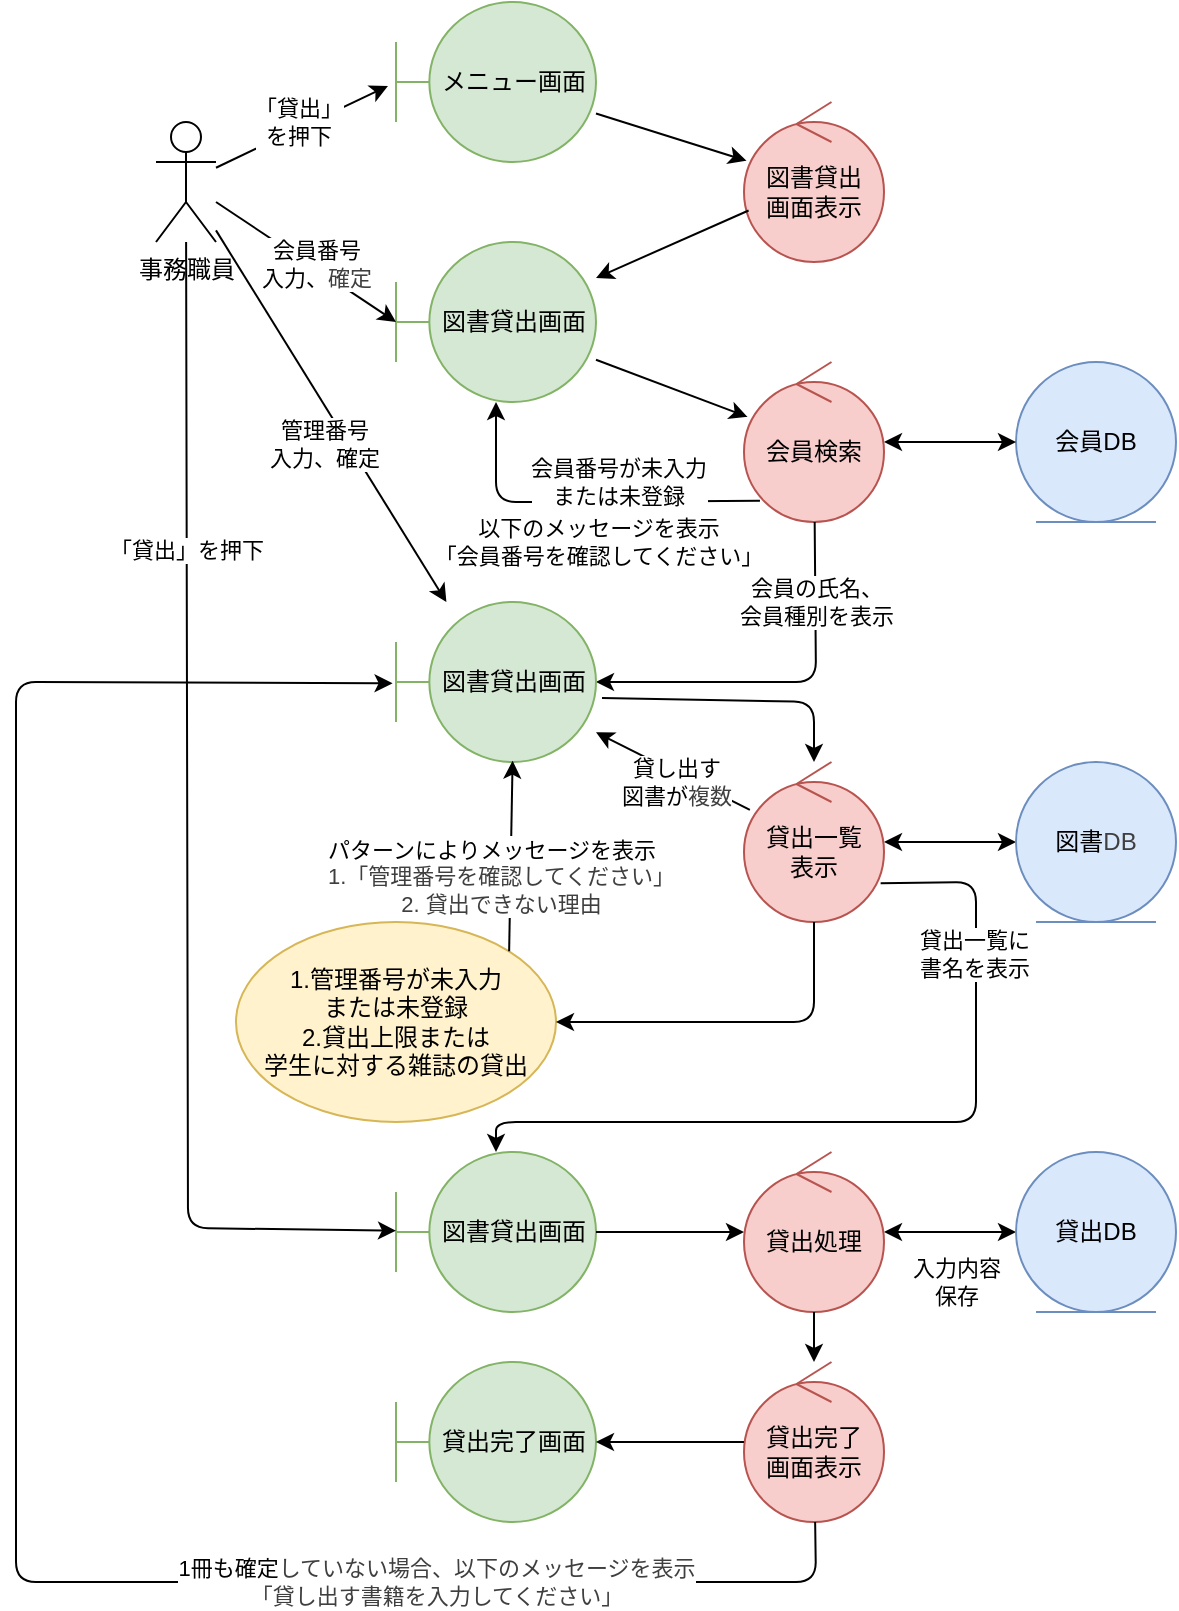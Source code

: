<mxfile>
    <diagram id="O7tvtLz7Ax9dU_mim_zc" name="ページ1">
        <mxGraphModel dx="1573" dy="419" grid="1" gridSize="10" guides="1" tooltips="1" connect="1" arrows="1" fold="1" page="1" pageScale="1" pageWidth="827" pageHeight="1169" background="#ffffff" math="0" shadow="0">
            <root>
                <mxCell id="0"/>
                <mxCell id="1" parent="0"/>
                <mxCell id="3" value="メニュー画面" style="shape=umlBoundary;whiteSpace=wrap;html=1;fillColor=#d5e8d4;strokeColor=#82b366;" parent="1" vertex="1">
                    <mxGeometry x="170" y="10" width="100" height="80" as="geometry"/>
                </mxCell>
                <mxCell id="4" value="" style="endArrow=classic;html=1;entryX=-0.04;entryY=0.525;entryDx=0;entryDy=0;entryPerimeter=0;" parent="1" source="2" target="3" edge="1">
                    <mxGeometry width="50" height="50" relative="1" as="geometry">
                        <mxPoint x="90" y="100" as="sourcePoint"/>
                        <mxPoint x="410" y="170" as="targetPoint"/>
                    </mxGeometry>
                </mxCell>
                <mxCell id="5" value="「貸出」&lt;div&gt;を押下&lt;/div&gt;" style="edgeLabel;html=1;align=center;verticalAlign=middle;resizable=0;points=[];" parent="4" vertex="1" connectable="0">
                    <mxGeometry x="0.015" y="3" relative="1" as="geometry">
                        <mxPoint x="-2" as="offset"/>
                    </mxGeometry>
                </mxCell>
                <mxCell id="6" value="図書貸出&lt;div&gt;画面表示&lt;/div&gt;" style="ellipse;shape=umlControl;whiteSpace=wrap;html=1;fillColor=#f8cecc;strokeColor=#b85450;" parent="1" vertex="1">
                    <mxGeometry x="344" y="60" width="70" height="80" as="geometry"/>
                </mxCell>
                <mxCell id="7" value="" style="endArrow=classic;html=1;" parent="1" source="3" target="6" edge="1">
                    <mxGeometry width="50" height="50" relative="1" as="geometry">
                        <mxPoint x="360" y="160" as="sourcePoint"/>
                        <mxPoint x="410" y="110" as="targetPoint"/>
                    </mxGeometry>
                </mxCell>
                <mxCell id="8" value="図書貸出画面" style="shape=umlBoundary;whiteSpace=wrap;html=1;fillColor=#d5e8d4;strokeColor=#82b366;" parent="1" vertex="1">
                    <mxGeometry x="170" y="130" width="100" height="80" as="geometry"/>
                </mxCell>
                <mxCell id="9" value="" style="endArrow=classic;html=1;" parent="1" source="6" target="8" edge="1">
                    <mxGeometry width="50" height="50" relative="1" as="geometry">
                        <mxPoint x="360" y="160" as="sourcePoint"/>
                        <mxPoint x="410" y="110" as="targetPoint"/>
                    </mxGeometry>
                </mxCell>
                <mxCell id="10" value="" style="endArrow=classic;html=1;entryX=0;entryY=0.5;entryDx=0;entryDy=0;entryPerimeter=0;" parent="1" source="2" target="8" edge="1">
                    <mxGeometry width="50" height="50" relative="1" as="geometry">
                        <mxPoint x="330" y="230" as="sourcePoint"/>
                        <mxPoint x="130" y="340" as="targetPoint"/>
                    </mxGeometry>
                </mxCell>
                <mxCell id="11" value="会員番号&lt;div&gt;入力、&lt;span style=&quot;color: rgb(63, 63, 63); background-color: light-dark(#ffffff, var(--ge-dark-color, #121212));&quot;&gt;確定&lt;/span&gt;&lt;/div&gt;" style="edgeLabel;html=1;align=center;verticalAlign=middle;resizable=0;points=[];" parent="10" vertex="1" connectable="0">
                    <mxGeometry x="-0.053" y="-6" relative="1" as="geometry">
                        <mxPoint x="11" y="-3" as="offset"/>
                    </mxGeometry>
                </mxCell>
                <mxCell id="12" value="会員検索" style="ellipse;shape=umlControl;whiteSpace=wrap;html=1;fillColor=#f8cecc;strokeColor=#b85450;" parent="1" vertex="1">
                    <mxGeometry x="344" y="190" width="70" height="80" as="geometry"/>
                </mxCell>
                <mxCell id="13" value="" style="endArrow=classic;html=1;" parent="1" source="8" target="12" edge="1">
                    <mxGeometry width="50" height="50" relative="1" as="geometry">
                        <mxPoint x="356" y="124" as="sourcePoint"/>
                        <mxPoint x="280" y="158" as="targetPoint"/>
                    </mxGeometry>
                </mxCell>
                <mxCell id="14" value="会員DB" style="ellipse;shape=umlEntity;whiteSpace=wrap;html=1;fillColor=#dae8fc;strokeColor=#6c8ebf;" parent="1" vertex="1">
                    <mxGeometry x="480" y="190" width="80" height="80" as="geometry"/>
                </mxCell>
                <mxCell id="16" value="" style="endArrow=classic;startArrow=classic;html=1;" parent="1" source="12" target="14" edge="1">
                    <mxGeometry width="50" height="50" relative="1" as="geometry">
                        <mxPoint x="360" y="220" as="sourcePoint"/>
                        <mxPoint x="410" y="170" as="targetPoint"/>
                    </mxGeometry>
                </mxCell>
                <mxCell id="17" value="" style="endArrow=classic;html=1;" parent="1" source="12" target="22" edge="1">
                    <mxGeometry width="50" height="50" relative="1" as="geometry">
                        <mxPoint x="250" y="260" as="sourcePoint"/>
                        <mxPoint x="270" y="230" as="targetPoint"/>
                        <Array as="points">
                            <mxPoint x="380" y="350"/>
                        </Array>
                    </mxGeometry>
                </mxCell>
                <mxCell id="18" value="会員の氏名、&lt;div&gt;会員種別を表示&lt;/div&gt;" style="edgeLabel;html=1;align=center;verticalAlign=middle;resizable=0;points=[];" parent="17" vertex="1" connectable="0">
                    <mxGeometry x="0.004" relative="1" as="geometry">
                        <mxPoint x="15" y="-40" as="offset"/>
                    </mxGeometry>
                </mxCell>
                <mxCell id="19" value="" style="endArrow=classic;html=1;exitX=0.114;exitY=0.867;exitDx=0;exitDy=0;exitPerimeter=0;" parent="1" source="12" target="8" edge="1">
                    <mxGeometry width="50" height="50" relative="1" as="geometry">
                        <mxPoint x="370" y="300" as="sourcePoint"/>
                        <mxPoint x="230" y="230" as="targetPoint"/>
                        <Array as="points">
                            <mxPoint x="270" y="260"/>
                            <mxPoint x="220" y="260"/>
                        </Array>
                    </mxGeometry>
                </mxCell>
                <mxCell id="20" value="会員番号が未入力&lt;div&gt;または未登録&lt;/div&gt;" style="edgeLabel;html=1;align=center;verticalAlign=middle;resizable=0;points=[];" parent="19" vertex="1" connectable="0">
                    <mxGeometry x="-0.213" y="2" relative="1" as="geometry">
                        <mxPoint y="-12" as="offset"/>
                    </mxGeometry>
                </mxCell>
                <mxCell id="21" value="&lt;div&gt;以下のメッセージを表示&lt;/div&gt;「会員番号を確認してください」" style="edgeLabel;html=1;align=center;verticalAlign=middle;resizable=0;points=[];" parent="19" vertex="1" connectable="0">
                    <mxGeometry x="-0.168" y="-2" relative="1" as="geometry">
                        <mxPoint x="-6" y="22" as="offset"/>
                    </mxGeometry>
                </mxCell>
                <mxCell id="22" value="図書貸出画面" style="shape=umlBoundary;whiteSpace=wrap;html=1;fillColor=#d5e8d4;strokeColor=#82b366;" parent="1" vertex="1">
                    <mxGeometry x="170" y="310" width="100" height="80" as="geometry"/>
                </mxCell>
                <mxCell id="23" value="" style="endArrow=classic;html=1;" parent="1" source="2" target="22" edge="1">
                    <mxGeometry width="50" height="50" relative="1" as="geometry">
                        <mxPoint x="240" y="270" as="sourcePoint"/>
                        <mxPoint x="290" y="220" as="targetPoint"/>
                        <Array as="points"/>
                    </mxGeometry>
                </mxCell>
                <mxCell id="24" value="管理番号&lt;div&gt;入力、確定&lt;/div&gt;" style="edgeLabel;html=1;align=center;verticalAlign=middle;resizable=0;points=[];" parent="23" vertex="1" connectable="0">
                    <mxGeometry x="-0.065" y="1" relative="1" as="geometry">
                        <mxPoint x="-1" y="20" as="offset"/>
                    </mxGeometry>
                </mxCell>
                <mxCell id="25" value="貸出一覧&lt;div&gt;表示&lt;/div&gt;" style="ellipse;shape=umlControl;whiteSpace=wrap;html=1;fillColor=#f8cecc;strokeColor=#b85450;" parent="1" vertex="1">
                    <mxGeometry x="344" y="390" width="70" height="80" as="geometry"/>
                </mxCell>
                <mxCell id="26" value="" style="endArrow=classic;html=1;" parent="1" target="25" edge="1">
                    <mxGeometry width="50" height="50" relative="1" as="geometry">
                        <mxPoint x="273" y="358" as="sourcePoint"/>
                        <mxPoint x="280" y="300" as="targetPoint"/>
                        <Array as="points">
                            <mxPoint x="379" y="360"/>
                        </Array>
                    </mxGeometry>
                </mxCell>
                <mxCell id="27" value="" style="endArrow=classic;startArrow=classic;html=1;" parent="1" source="25" target="61" edge="1">
                    <mxGeometry width="50" height="50" relative="1" as="geometry">
                        <mxPoint x="230" y="380" as="sourcePoint"/>
                        <mxPoint x="560" y="180" as="targetPoint"/>
                    </mxGeometry>
                </mxCell>
                <mxCell id="28" value="図書貸出画面" style="shape=umlBoundary;whiteSpace=wrap;html=1;fillColor=#d5e8d4;strokeColor=#82b366;" parent="1" vertex="1">
                    <mxGeometry x="170" y="585" width="100" height="80" as="geometry"/>
                </mxCell>
                <mxCell id="29" value="" style="endArrow=classic;html=1;exitX=0.976;exitY=0.758;exitDx=0;exitDy=0;exitPerimeter=0;" parent="1" source="25" target="28" edge="1">
                    <mxGeometry width="50" height="50" relative="1" as="geometry">
                        <mxPoint x="230" y="400" as="sourcePoint"/>
                        <mxPoint x="280" y="350" as="targetPoint"/>
                        <Array as="points">
                            <mxPoint x="460" y="450"/>
                            <mxPoint x="460" y="510"/>
                            <mxPoint x="460" y="570"/>
                            <mxPoint x="220" y="570"/>
                        </Array>
                    </mxGeometry>
                </mxCell>
                <mxCell id="60" value="貸出一覧に&lt;div&gt;書名を表示&lt;/div&gt;" style="edgeLabel;html=1;align=center;verticalAlign=middle;resizable=0;points=[];" vertex="1" connectable="0" parent="29">
                    <mxGeometry x="-0.701" y="-1" relative="1" as="geometry">
                        <mxPoint y="20" as="offset"/>
                    </mxGeometry>
                </mxCell>
                <mxCell id="30" value="貸出処理" style="ellipse;shape=umlControl;whiteSpace=wrap;html=1;fillColor=#f8cecc;strokeColor=#b85450;" parent="1" vertex="1">
                    <mxGeometry x="344" y="585" width="70" height="80" as="geometry"/>
                </mxCell>
                <mxCell id="31" value="" style="endArrow=classic;html=1;" parent="1" source="28" target="30" edge="1">
                    <mxGeometry width="50" height="50" relative="1" as="geometry">
                        <mxPoint x="358" y="523" as="sourcePoint"/>
                        <mxPoint x="280" y="567" as="targetPoint"/>
                    </mxGeometry>
                </mxCell>
                <mxCell id="33" value="" style="endArrow=classic;startArrow=classic;html=1;" parent="1" source="30" target="62" edge="1">
                    <mxGeometry width="50" height="50" relative="1" as="geometry">
                        <mxPoint x="230" y="410" as="sourcePoint"/>
                        <mxPoint x="280" y="360" as="targetPoint"/>
                        <Array as="points"/>
                    </mxGeometry>
                </mxCell>
                <mxCell id="35" value="貸出完了画面" style="shape=umlBoundary;whiteSpace=wrap;html=1;fillColor=#d5e8d4;strokeColor=#82b366;" parent="1" vertex="1">
                    <mxGeometry x="170" y="690" width="100" height="80" as="geometry"/>
                </mxCell>
                <mxCell id="36" value="貸出完了&lt;div&gt;画面表示&lt;/div&gt;" style="ellipse;shape=umlControl;whiteSpace=wrap;html=1;fillColor=#f8cecc;strokeColor=#b85450;" parent="1" vertex="1">
                    <mxGeometry x="344" y="690" width="70" height="80" as="geometry"/>
                </mxCell>
                <mxCell id="37" value="" style="endArrow=classic;html=1;" parent="1" source="36" target="35" edge="1">
                    <mxGeometry width="50" height="50" relative="1" as="geometry">
                        <mxPoint x="230" y="680" as="sourcePoint"/>
                        <mxPoint x="280" y="630" as="targetPoint"/>
                    </mxGeometry>
                </mxCell>
                <mxCell id="38" value="" style="endArrow=classic;html=1;" parent="1" source="30" target="36" edge="1">
                    <mxGeometry width="50" height="50" relative="1" as="geometry">
                        <mxPoint x="230" y="715" as="sourcePoint"/>
                        <mxPoint x="280" y="665" as="targetPoint"/>
                    </mxGeometry>
                </mxCell>
                <mxCell id="43" value="&lt;div&gt;1.管理番号が未入力&lt;/div&gt;&lt;div&gt;または未登録&lt;/div&gt;2.貸出上限または&lt;div&gt;学生に対する雑誌の貸出&lt;/div&gt;" style="ellipse;whiteSpace=wrap;html=1;fillColor=#fff2cc;strokeColor=#d6b656;" parent="1" vertex="1">
                    <mxGeometry x="90" y="470" width="160" height="100" as="geometry"/>
                </mxCell>
                <mxCell id="44" value="" style="endArrow=classic;html=1;entryX=1;entryY=0.5;entryDx=0;entryDy=0;" parent="1" source="25" target="43" edge="1">
                    <mxGeometry width="50" height="50" relative="1" as="geometry">
                        <mxPoint x="170" y="460" as="sourcePoint"/>
                        <mxPoint x="290" y="490" as="targetPoint"/>
                        <Array as="points">
                            <mxPoint x="379" y="520"/>
                        </Array>
                    </mxGeometry>
                </mxCell>
                <mxCell id="49" value="" style="endArrow=classic;html=1;" parent="1" source="25" target="22" edge="1">
                    <mxGeometry width="50" height="50" relative="1" as="geometry">
                        <mxPoint x="230" y="460" as="sourcePoint"/>
                        <mxPoint x="280" y="410" as="targetPoint"/>
                    </mxGeometry>
                </mxCell>
                <mxCell id="50" value="貸し出す&lt;div&gt;図書が&lt;span style=&quot;color: rgb(63, 63, 63); background-color: light-dark(#ffffff, var(--ge-dark-color, #121212));&quot;&gt;複数&lt;/span&gt;&lt;/div&gt;" style="edgeLabel;html=1;align=center;verticalAlign=middle;resizable=0;points=[];" parent="49" vertex="1" connectable="0">
                    <mxGeometry x="-0.116" y="1" relative="1" as="geometry">
                        <mxPoint x="-3" y="2" as="offset"/>
                    </mxGeometry>
                </mxCell>
                <mxCell id="53" value="" style="endArrow=classic;html=1;entryX=-0.017;entryY=0.508;entryDx=0;entryDy=0;entryPerimeter=0;" parent="1" source="36" target="22" edge="1">
                    <mxGeometry width="50" height="50" relative="1" as="geometry">
                        <mxPoint x="220" y="680" as="sourcePoint"/>
                        <mxPoint x="270" y="630" as="targetPoint"/>
                        <Array as="points">
                            <mxPoint x="380" y="800"/>
                            <mxPoint x="-20" y="800"/>
                            <mxPoint x="-20" y="350"/>
                        </Array>
                    </mxGeometry>
                </mxCell>
                <mxCell id="58" value="1冊も確定&lt;span style=&quot;color: rgb(63, 63, 63); background-color: light-dark(#ffffff, var(--ge-dark-color, #121212));&quot;&gt;していない場合、以下のメッセージを表示&lt;/span&gt;&lt;div&gt;&lt;span style=&quot;color: rgb(63, 63, 63); background-color: light-dark(#ffffff, var(--ge-dark-color, #121212));&quot;&gt;「貸し出す書籍を入力してください」&lt;/span&gt;&lt;/div&gt;" style="edgeLabel;html=1;align=center;verticalAlign=middle;resizable=0;points=[];" parent="53" vertex="1" connectable="0">
                    <mxGeometry x="-0.755" y="3" relative="1" as="geometry">
                        <mxPoint x="-89" y="-3" as="offset"/>
                    </mxGeometry>
                </mxCell>
                <mxCell id="66" value="&lt;span style=&quot;color: rgb(0, 0, 0);&quot;&gt;入力内容&lt;/span&gt;&lt;div&gt;&lt;span style=&quot;color: rgb(0, 0, 0);&quot;&gt;保存&lt;/span&gt;&lt;/div&gt;" style="edgeLabel;html=1;align=center;verticalAlign=middle;resizable=0;points=[];" vertex="1" connectable="0" parent="53">
                    <mxGeometry x="-0.965" y="-2" relative="1" as="geometry">
                        <mxPoint x="72" y="-139" as="offset"/>
                    </mxGeometry>
                </mxCell>
                <mxCell id="55" value="" style="endArrow=classic;html=1;" parent="1" source="2" target="28" edge="1">
                    <mxGeometry width="50" height="50" relative="1" as="geometry">
                        <mxPoint y="160" as="sourcePoint"/>
                        <mxPoint x="270" y="520" as="targetPoint"/>
                        <Array as="points">
                            <mxPoint x="66" y="623"/>
                        </Array>
                    </mxGeometry>
                </mxCell>
                <mxCell id="57" value="「貸出」を押下" style="edgeLabel;html=1;align=center;verticalAlign=middle;resizable=0;points=[];" parent="55" vertex="1" connectable="0">
                    <mxGeometry x="-0.486" y="-1" relative="1" as="geometry">
                        <mxPoint as="offset"/>
                    </mxGeometry>
                </mxCell>
                <mxCell id="56" value="" style="endArrow=classic;html=1;exitX=1;exitY=0;exitDx=0;exitDy=0;entryX=0.583;entryY=0.992;entryDx=0;entryDy=0;entryPerimeter=0;" parent="1" source="43" target="22" edge="1">
                    <mxGeometry width="50" height="50" relative="1" as="geometry">
                        <mxPoint x="220" y="440" as="sourcePoint"/>
                        <mxPoint x="270" y="390" as="targetPoint"/>
                    </mxGeometry>
                </mxCell>
                <mxCell id="52" value="&lt;span style=&quot;color: rgb(0, 0, 0); font-family: Helvetica; font-size: 11px; font-style: normal; font-variant-ligatures: normal; font-variant-caps: normal; font-weight: 400; letter-spacing: normal; orphans: 2; text-align: center; text-indent: 0px; text-transform: none; widows: 2; word-spacing: 0px; -webkit-text-stroke-width: 0px; white-space: nowrap; text-decoration-thickness: initial; text-decoration-style: initial; text-decoration-color: initial; float: none; display: inline !important;&quot;&gt;パターンによりメッセージを表示&lt;/span&gt;&lt;div style=&quot;forced-color-adjust: none; color: rgb(63, 63, 63); scrollbar-color: rgb(226, 226, 226) rgb(251, 251, 251); font-family: Helvetica; font-size: 11px; font-style: normal; font-variant-ligatures: normal; font-variant-caps: normal; font-weight: 400; letter-spacing: normal; orphans: 2; text-align: center; text-indent: 0px; text-transform: none; widows: 2; word-spacing: 0px; -webkit-text-stroke-width: 0px; white-space: nowrap; text-decoration-thickness: initial; text-decoration-style: initial; text-decoration-color: initial;&quot;&gt;1.「管理番号を確認してください」&lt;/div&gt;&lt;div style=&quot;forced-color-adjust: none; color: rgb(63, 63, 63); scrollbar-color: rgb(226, 226, 226) rgb(251, 251, 251); font-family: Helvetica; font-size: 11px; font-style: normal; font-variant-ligatures: normal; font-variant-caps: normal; font-weight: 400; letter-spacing: normal; orphans: 2; text-align: center; text-indent: 0px; text-transform: none; widows: 2; word-spacing: 0px; -webkit-text-stroke-width: 0px; white-space: nowrap; text-decoration-thickness: initial; text-decoration-style: initial; text-decoration-color: initial;&quot;&gt;2. 貸出できない理由&lt;/div&gt;" style="text;whiteSpace=wrap;html=1;labelBackgroundColor=default;" parent="1" vertex="1">
                    <mxGeometry x="134" y="420" width="210" height="60" as="geometry"/>
                </mxCell>
                <mxCell id="61" value="図書&lt;span style=&quot;color: rgb(63, 63, 63); background-color: transparent;&quot;&gt;DB&lt;/span&gt;" style="ellipse;shape=umlEntity;whiteSpace=wrap;html=1;fillColor=#dae8fc;strokeColor=#6c8ebf;" vertex="1" parent="1">
                    <mxGeometry x="480" y="390" width="80" height="80" as="geometry"/>
                </mxCell>
                <mxCell id="62" value="貸出DB" style="ellipse;shape=umlEntity;whiteSpace=wrap;html=1;fillColor=#dae8fc;strokeColor=#6c8ebf;" vertex="1" parent="1">
                    <mxGeometry x="480" y="585" width="80" height="80" as="geometry"/>
                </mxCell>
                <mxCell id="2" value="事務職員" style="shape=umlActor;verticalLabelPosition=bottom;verticalAlign=top;html=1;" parent="1" vertex="1">
                    <mxGeometry x="50" y="70" width="30" height="60" as="geometry"/>
                </mxCell>
            </root>
        </mxGraphModel>
    </diagram>
</mxfile>